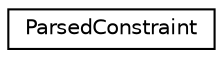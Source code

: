 digraph "Graphical Class Hierarchy"
{
 // LATEX_PDF_SIZE
  edge [fontname="Helvetica",fontsize="10",labelfontname="Helvetica",labelfontsize="10"];
  node [fontname="Helvetica",fontsize="10",shape=record];
  rankdir="LR";
  Node0 [label="ParsedConstraint",height=0.2,width=0.4,color="black", fillcolor="white", style="filled",URL="$structoperations__research_1_1glop_1_1_parsed_constraint.html",tooltip=" "];
}

